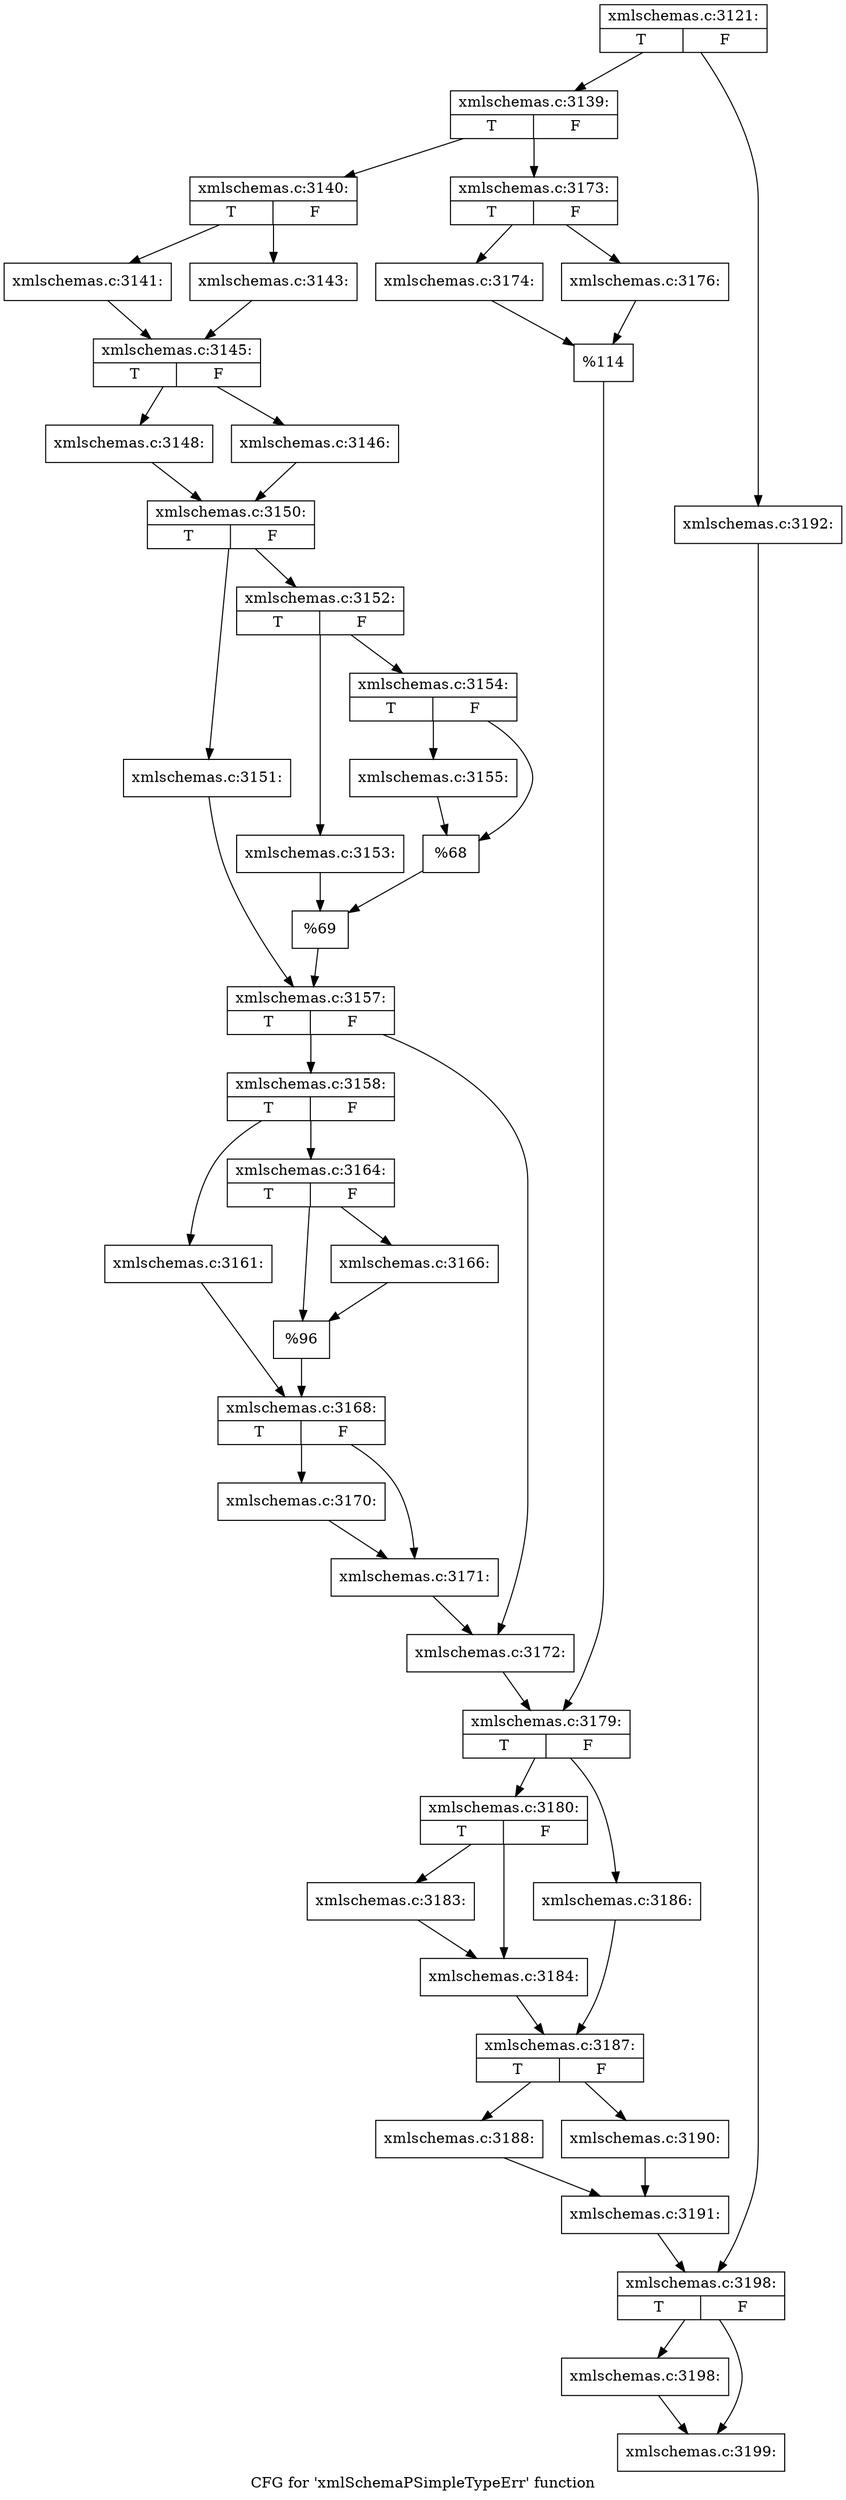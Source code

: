 digraph "CFG for 'xmlSchemaPSimpleTypeErr' function" {
	label="CFG for 'xmlSchemaPSimpleTypeErr' function";

	Node0x55d025f39af0 [shape=record,label="{xmlschemas.c:3121:|{<s0>T|<s1>F}}"];
	Node0x55d025f39af0 -> Node0x55d025f3c5d0;
	Node0x55d025f39af0 -> Node0x55d025f3c670;
	Node0x55d025f3c5d0 [shape=record,label="{xmlschemas.c:3139:|{<s0>T|<s1>F}}"];
	Node0x55d025f3c5d0 -> Node0x55d025f3ca30;
	Node0x55d025f3c5d0 -> Node0x55d025f3cad0;
	Node0x55d025f3ca30 [shape=record,label="{xmlschemas.c:3140:|{<s0>T|<s1>F}}"];
	Node0x55d025f3ca30 -> Node0x55d025f3ce30;
	Node0x55d025f3ca30 -> Node0x55d025f3ced0;
	Node0x55d025f3ce30 [shape=record,label="{xmlschemas.c:3141:}"];
	Node0x55d025f3ce30 -> Node0x55d025f3ce80;
	Node0x55d025f3ced0 [shape=record,label="{xmlschemas.c:3143:}"];
	Node0x55d025f3ced0 -> Node0x55d025f3ce80;
	Node0x55d025f3ce80 [shape=record,label="{xmlschemas.c:3145:|{<s0>T|<s1>F}}"];
	Node0x55d025f3ce80 -> Node0x55d025f3daf0;
	Node0x55d025f3ce80 -> Node0x55d025f3da50;
	Node0x55d025f3da50 [shape=record,label="{xmlschemas.c:3146:}"];
	Node0x55d025f3da50 -> Node0x55d025f3daa0;
	Node0x55d025f3daf0 [shape=record,label="{xmlschemas.c:3148:}"];
	Node0x55d025f3daf0 -> Node0x55d025f3daa0;
	Node0x55d025f3daa0 [shape=record,label="{xmlschemas.c:3150:|{<s0>T|<s1>F}}"];
	Node0x55d025f3daa0 -> Node0x55d025c111f0;
	Node0x55d025f3daa0 -> Node0x55d025c11290;
	Node0x55d025c111f0 [shape=record,label="{xmlschemas.c:3151:}"];
	Node0x55d025c111f0 -> Node0x55d025c11240;
	Node0x55d025c11290 [shape=record,label="{xmlschemas.c:3152:|{<s0>T|<s1>F}}"];
	Node0x55d025c11290 -> Node0x55d025c11860;
	Node0x55d025c11290 -> Node0x55d025c11900;
	Node0x55d025c11860 [shape=record,label="{xmlschemas.c:3153:}"];
	Node0x55d025c11860 -> Node0x55d025c118b0;
	Node0x55d025c11900 [shape=record,label="{xmlschemas.c:3154:|{<s0>T|<s1>F}}"];
	Node0x55d025c11900 -> Node0x55d025c11f70;
	Node0x55d025c11900 -> Node0x55d025c11fc0;
	Node0x55d025c11f70 [shape=record,label="{xmlschemas.c:3155:}"];
	Node0x55d025c11f70 -> Node0x55d025c11fc0;
	Node0x55d025c11fc0 [shape=record,label="{%68}"];
	Node0x55d025c11fc0 -> Node0x55d025c118b0;
	Node0x55d025c118b0 [shape=record,label="{%69}"];
	Node0x55d025c118b0 -> Node0x55d025c11240;
	Node0x55d025c11240 [shape=record,label="{xmlschemas.c:3157:|{<s0>T|<s1>F}}"];
	Node0x55d025c11240 -> Node0x55d025f42400;
	Node0x55d025c11240 -> Node0x55d025f42450;
	Node0x55d025f42400 [shape=record,label="{xmlschemas.c:3158:|{<s0>T|<s1>F}}"];
	Node0x55d025f42400 -> Node0x55d025f42dc0;
	Node0x55d025f42400 -> Node0x55d025f42e60;
	Node0x55d025f42dc0 [shape=record,label="{xmlschemas.c:3161:}"];
	Node0x55d025f42dc0 -> Node0x55d025f42e10;
	Node0x55d025f42e60 [shape=record,label="{xmlschemas.c:3164:|{<s0>T|<s1>F}}"];
	Node0x55d025f42e60 -> Node0x55d025f458b0;
	Node0x55d025f42e60 -> Node0x55d025f45860;
	Node0x55d025f45860 [shape=record,label="{xmlschemas.c:3166:}"];
	Node0x55d025f45860 -> Node0x55d025f458b0;
	Node0x55d025f458b0 [shape=record,label="{%96}"];
	Node0x55d025f458b0 -> Node0x55d025f42e10;
	Node0x55d025f42e10 [shape=record,label="{xmlschemas.c:3168:|{<s0>T|<s1>F}}"];
	Node0x55d025f42e10 -> Node0x55d025f46630;
	Node0x55d025f42e10 -> Node0x55d025f46680;
	Node0x55d025f46630 [shape=record,label="{xmlschemas.c:3170:}"];
	Node0x55d025f46630 -> Node0x55d025f46680;
	Node0x55d025f46680 [shape=record,label="{xmlschemas.c:3171:}"];
	Node0x55d025f46680 -> Node0x55d025f42450;
	Node0x55d025f42450 [shape=record,label="{xmlschemas.c:3172:}"];
	Node0x55d025f42450 -> Node0x55d025f3ca80;
	Node0x55d025f3cad0 [shape=record,label="{xmlschemas.c:3173:|{<s0>T|<s1>F}}"];
	Node0x55d025f3cad0 -> Node0x55d025f46e00;
	Node0x55d025f3cad0 -> Node0x55d025f46ea0;
	Node0x55d025f46e00 [shape=record,label="{xmlschemas.c:3174:}"];
	Node0x55d025f46e00 -> Node0x55d025f46e50;
	Node0x55d025f46ea0 [shape=record,label="{xmlschemas.c:3176:}"];
	Node0x55d025f46ea0 -> Node0x55d025f46e50;
	Node0x55d025f46e50 [shape=record,label="{%114}"];
	Node0x55d025f46e50 -> Node0x55d025f3ca80;
	Node0x55d025f3ca80 [shape=record,label="{xmlschemas.c:3179:|{<s0>T|<s1>F}}"];
	Node0x55d025f3ca80 -> Node0x55d025dfdca0;
	Node0x55d025f3ca80 -> Node0x55d025dfdd40;
	Node0x55d025dfdca0 [shape=record,label="{xmlschemas.c:3180:|{<s0>T|<s1>F}}"];
	Node0x55d025dfdca0 -> Node0x55d025f49e10;
	Node0x55d025dfdca0 -> Node0x55d025f49e60;
	Node0x55d025f49e10 [shape=record,label="{xmlschemas.c:3183:}"];
	Node0x55d025f49e10 -> Node0x55d025f49e60;
	Node0x55d025f49e60 [shape=record,label="{xmlschemas.c:3184:}"];
	Node0x55d025f49e60 -> Node0x55d025dfdcf0;
	Node0x55d025dfdd40 [shape=record,label="{xmlschemas.c:3186:}"];
	Node0x55d025dfdd40 -> Node0x55d025dfdcf0;
	Node0x55d025dfdcf0 [shape=record,label="{xmlschemas.c:3187:|{<s0>T|<s1>F}}"];
	Node0x55d025dfdcf0 -> Node0x55d025f4ab60;
	Node0x55d025dfdcf0 -> Node0x55d025f4ac00;
	Node0x55d025f4ab60 [shape=record,label="{xmlschemas.c:3188:}"];
	Node0x55d025f4ab60 -> Node0x55d025f4abb0;
	Node0x55d025f4ac00 [shape=record,label="{xmlschemas.c:3190:}"];
	Node0x55d025f4ac00 -> Node0x55d025f4abb0;
	Node0x55d025f4abb0 [shape=record,label="{xmlschemas.c:3191:}"];
	Node0x55d025f4abb0 -> Node0x55d025f3c620;
	Node0x55d025f3c670 [shape=record,label="{xmlschemas.c:3192:}"];
	Node0x55d025f3c670 -> Node0x55d025f3c620;
	Node0x55d025f3c620 [shape=record,label="{xmlschemas.c:3198:|{<s0>T|<s1>F}}"];
	Node0x55d025f3c620 -> Node0x55d025c106e0;
	Node0x55d025f3c620 -> Node0x55d025f49410;
	Node0x55d025c106e0 [shape=record,label="{xmlschemas.c:3198:}"];
	Node0x55d025c106e0 -> Node0x55d025f49410;
	Node0x55d025f49410 [shape=record,label="{xmlschemas.c:3199:}"];
}
